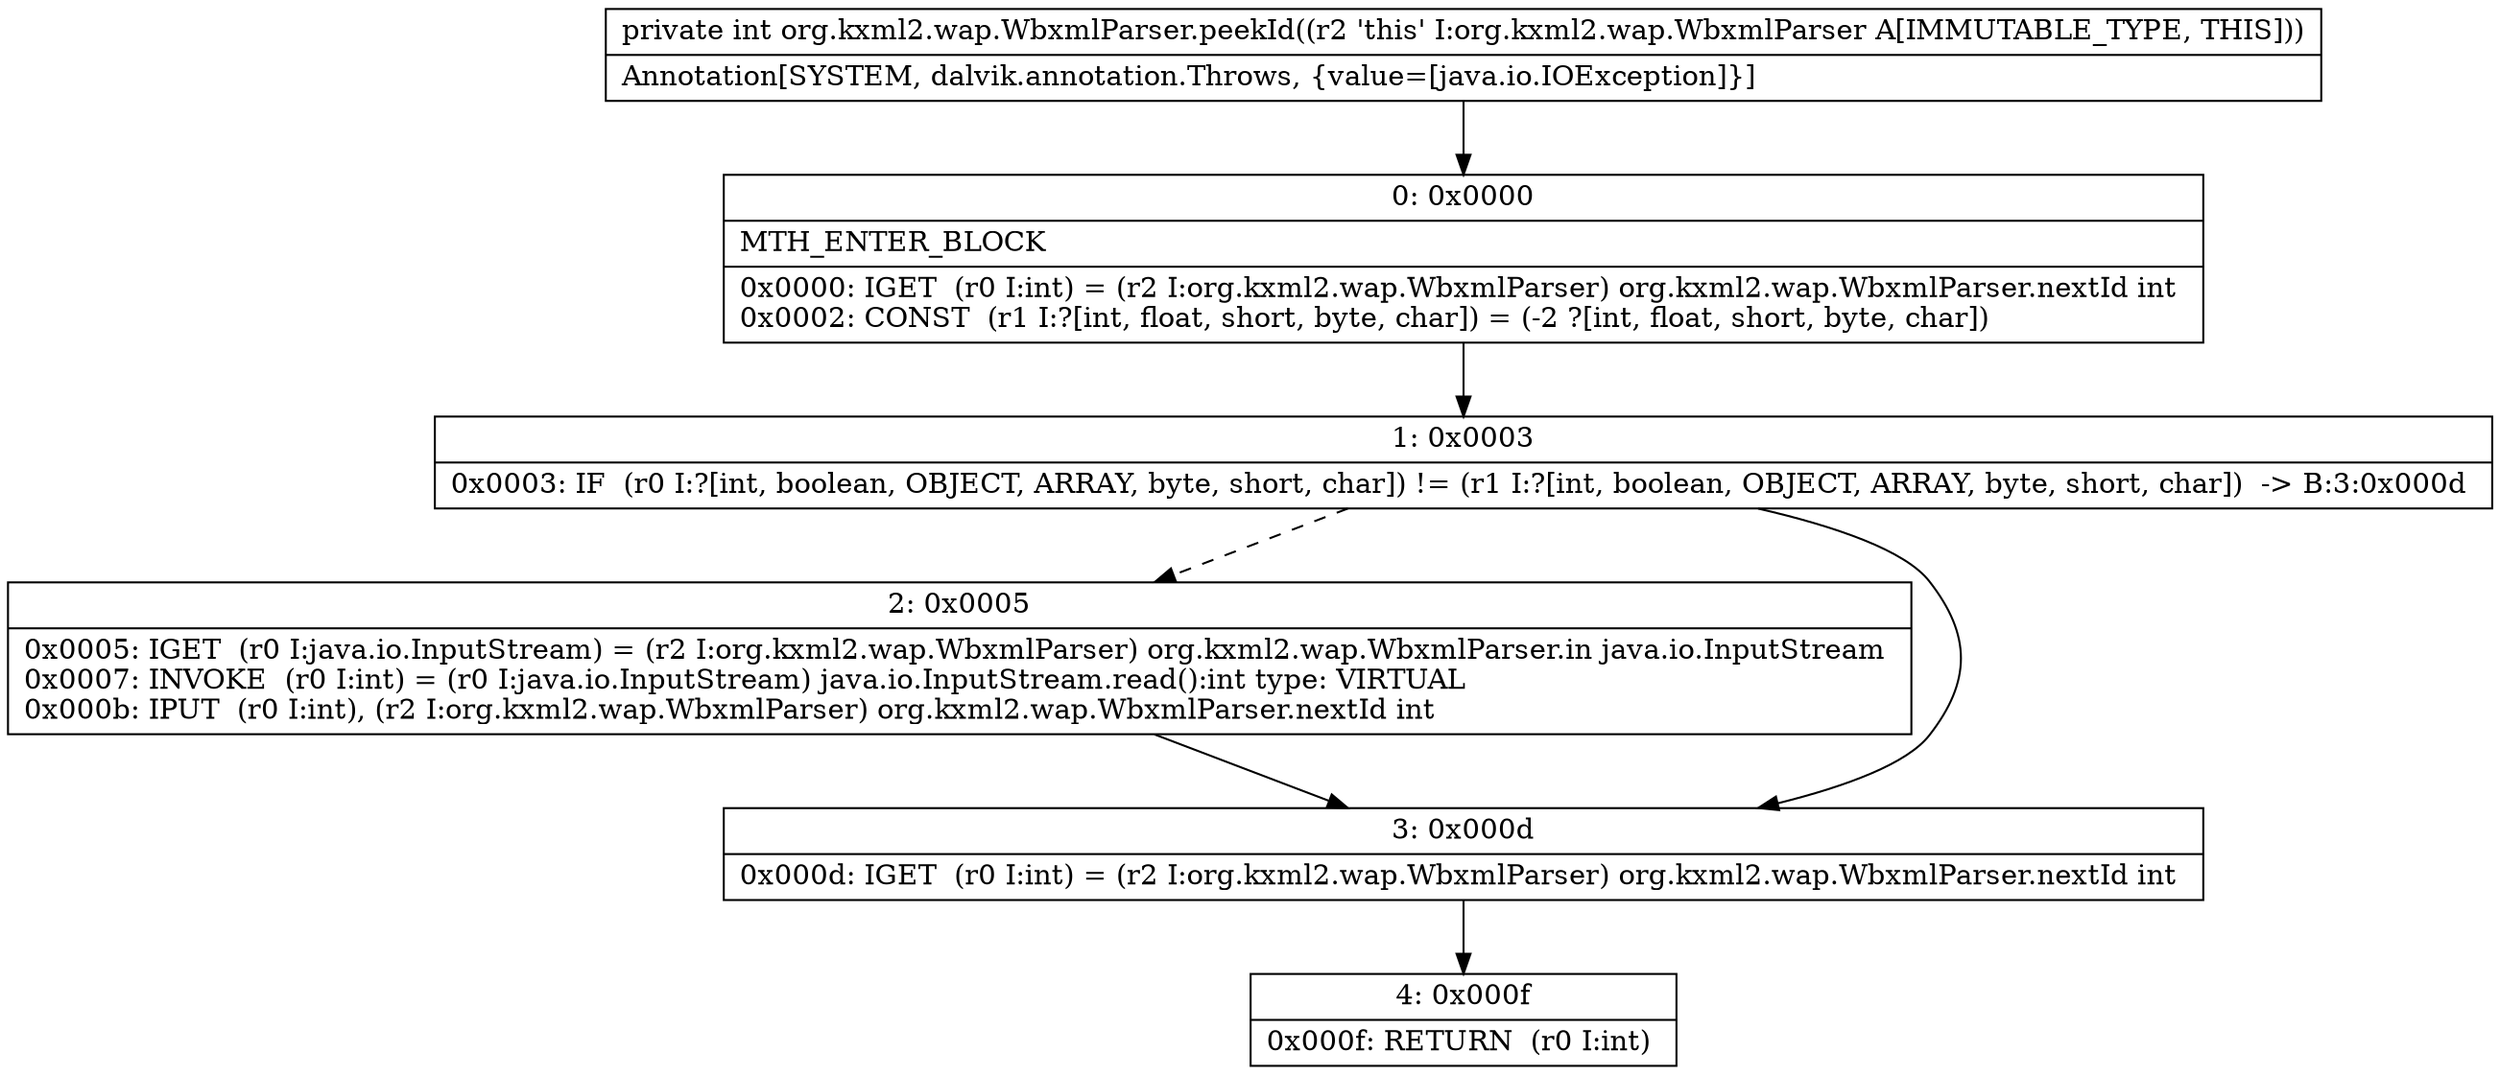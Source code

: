 digraph "CFG fororg.kxml2.wap.WbxmlParser.peekId()I" {
Node_0 [shape=record,label="{0\:\ 0x0000|MTH_ENTER_BLOCK\l|0x0000: IGET  (r0 I:int) = (r2 I:org.kxml2.wap.WbxmlParser) org.kxml2.wap.WbxmlParser.nextId int \l0x0002: CONST  (r1 I:?[int, float, short, byte, char]) = (\-2 ?[int, float, short, byte, char]) \l}"];
Node_1 [shape=record,label="{1\:\ 0x0003|0x0003: IF  (r0 I:?[int, boolean, OBJECT, ARRAY, byte, short, char]) != (r1 I:?[int, boolean, OBJECT, ARRAY, byte, short, char])  \-\> B:3:0x000d \l}"];
Node_2 [shape=record,label="{2\:\ 0x0005|0x0005: IGET  (r0 I:java.io.InputStream) = (r2 I:org.kxml2.wap.WbxmlParser) org.kxml2.wap.WbxmlParser.in java.io.InputStream \l0x0007: INVOKE  (r0 I:int) = (r0 I:java.io.InputStream) java.io.InputStream.read():int type: VIRTUAL \l0x000b: IPUT  (r0 I:int), (r2 I:org.kxml2.wap.WbxmlParser) org.kxml2.wap.WbxmlParser.nextId int \l}"];
Node_3 [shape=record,label="{3\:\ 0x000d|0x000d: IGET  (r0 I:int) = (r2 I:org.kxml2.wap.WbxmlParser) org.kxml2.wap.WbxmlParser.nextId int \l}"];
Node_4 [shape=record,label="{4\:\ 0x000f|0x000f: RETURN  (r0 I:int) \l}"];
MethodNode[shape=record,label="{private int org.kxml2.wap.WbxmlParser.peekId((r2 'this' I:org.kxml2.wap.WbxmlParser A[IMMUTABLE_TYPE, THIS]))  | Annotation[SYSTEM, dalvik.annotation.Throws, \{value=[java.io.IOException]\}]\l}"];
MethodNode -> Node_0;
Node_0 -> Node_1;
Node_1 -> Node_2[style=dashed];
Node_1 -> Node_3;
Node_2 -> Node_3;
Node_3 -> Node_4;
}

